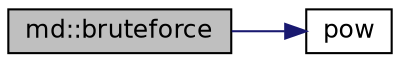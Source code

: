 digraph "md::bruteforce"
{
 // INTERACTIVE_SVG=YES
 // LATEX_PDF_SIZE
  bgcolor="transparent";
  edge [fontname="Helvetica",fontsize="12",labelfontname="Helvetica",labelfontsize="12"];
  node [fontname="Helvetica",fontsize="12",shape=record];
  rankdir="LR";
  Node1 [label="md::bruteforce",height=0.2,width=0.4,color="black", fillcolor="grey75", style="filled", fontcolor="black",tooltip="Bruteforce indexing algorithm."];
  Node1 -> Node2 [color="midnightblue",fontsize="12",style="solid",fontname="Helvetica"];
  Node2 [label="pow",height=0.2,width=0.4,color="black",URL="$autodiff_8libmd_8cc_a4fd9e414f0c7ab2098dcea6c6de318d9.html#a4fd9e414f0c7ab2098dcea6c6de318d9",tooltip=" "];
}
